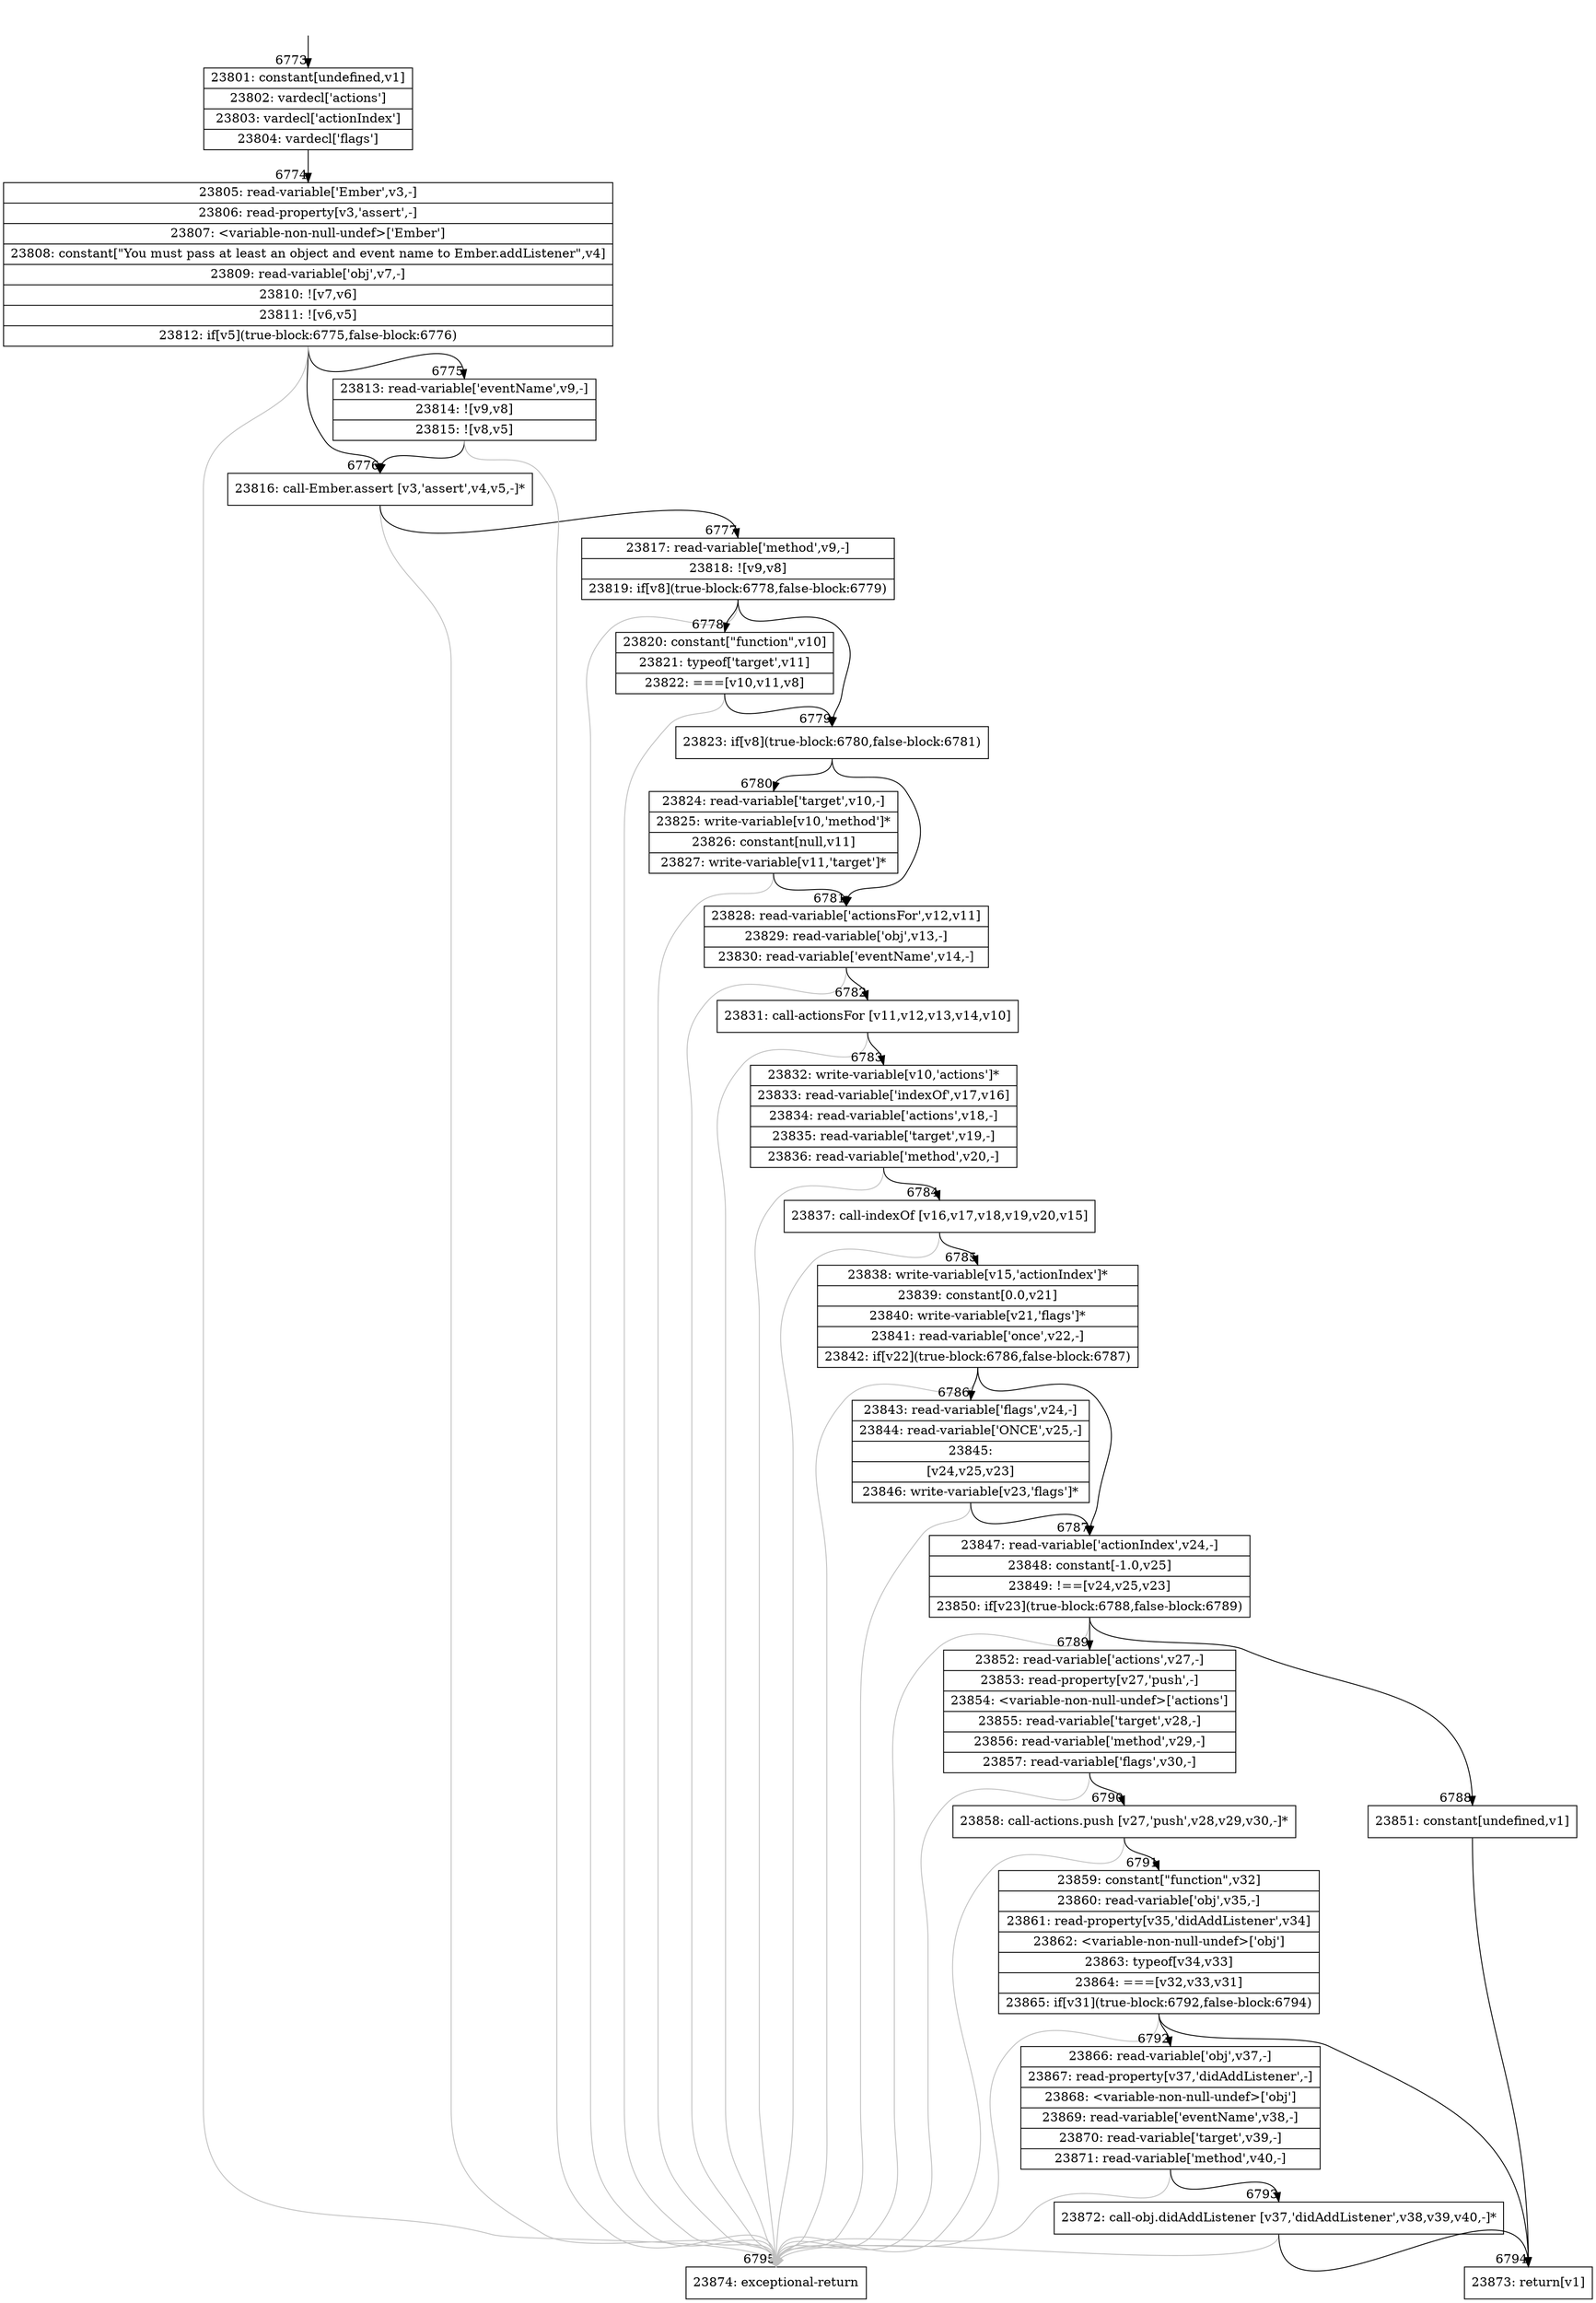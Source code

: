 digraph {
rankdir="TD"
BB_entry560[shape=none,label=""];
BB_entry560 -> BB6773 [tailport=s, headport=n, headlabel="    6773"]
BB6773 [shape=record label="{23801: constant[undefined,v1]|23802: vardecl['actions']|23803: vardecl['actionIndex']|23804: vardecl['flags']}" ] 
BB6773 -> BB6774 [tailport=s, headport=n, headlabel="      6774"]
BB6774 [shape=record label="{23805: read-variable['Ember',v3,-]|23806: read-property[v3,'assert',-]|23807: \<variable-non-null-undef\>['Ember']|23808: constant[\"You must pass at least an object and event name to Ember.addListener\",v4]|23809: read-variable['obj',v7,-]|23810: ![v7,v6]|23811: ![v6,v5]|23812: if[v5](true-block:6775,false-block:6776)}" ] 
BB6774 -> BB6776 [tailport=s, headport=n, headlabel="      6776"]
BB6774 -> BB6775 [tailport=s, headport=n, headlabel="      6775"]
BB6774 -> BB6795 [tailport=s, headport=n, color=gray, headlabel="      6795"]
BB6775 [shape=record label="{23813: read-variable['eventName',v9,-]|23814: ![v9,v8]|23815: ![v8,v5]}" ] 
BB6775 -> BB6776 [tailport=s, headport=n]
BB6775 -> BB6795 [tailport=s, headport=n, color=gray]
BB6776 [shape=record label="{23816: call-Ember.assert [v3,'assert',v4,v5,-]*}" ] 
BB6776 -> BB6777 [tailport=s, headport=n, headlabel="      6777"]
BB6776 -> BB6795 [tailport=s, headport=n, color=gray]
BB6777 [shape=record label="{23817: read-variable['method',v9,-]|23818: ![v9,v8]|23819: if[v8](true-block:6778,false-block:6779)}" ] 
BB6777 -> BB6779 [tailport=s, headport=n, headlabel="      6779"]
BB6777 -> BB6778 [tailport=s, headport=n, headlabel="      6778"]
BB6777 -> BB6795 [tailport=s, headport=n, color=gray]
BB6778 [shape=record label="{23820: constant[\"function\",v10]|23821: typeof['target',v11]|23822: ===[v10,v11,v8]}" ] 
BB6778 -> BB6779 [tailport=s, headport=n]
BB6778 -> BB6795 [tailport=s, headport=n, color=gray]
BB6779 [shape=record label="{23823: if[v8](true-block:6780,false-block:6781)}" ] 
BB6779 -> BB6780 [tailport=s, headport=n, headlabel="      6780"]
BB6779 -> BB6781 [tailport=s, headport=n, headlabel="      6781"]
BB6780 [shape=record label="{23824: read-variable['target',v10,-]|23825: write-variable[v10,'method']*|23826: constant[null,v11]|23827: write-variable[v11,'target']*}" ] 
BB6780 -> BB6781 [tailport=s, headport=n]
BB6780 -> BB6795 [tailport=s, headport=n, color=gray]
BB6781 [shape=record label="{23828: read-variable['actionsFor',v12,v11]|23829: read-variable['obj',v13,-]|23830: read-variable['eventName',v14,-]}" ] 
BB6781 -> BB6782 [tailport=s, headport=n, headlabel="      6782"]
BB6781 -> BB6795 [tailport=s, headport=n, color=gray]
BB6782 [shape=record label="{23831: call-actionsFor [v11,v12,v13,v14,v10]}" ] 
BB6782 -> BB6783 [tailport=s, headport=n, headlabel="      6783"]
BB6782 -> BB6795 [tailport=s, headport=n, color=gray]
BB6783 [shape=record label="{23832: write-variable[v10,'actions']*|23833: read-variable['indexOf',v17,v16]|23834: read-variable['actions',v18,-]|23835: read-variable['target',v19,-]|23836: read-variable['method',v20,-]}" ] 
BB6783 -> BB6784 [tailport=s, headport=n, headlabel="      6784"]
BB6783 -> BB6795 [tailport=s, headport=n, color=gray]
BB6784 [shape=record label="{23837: call-indexOf [v16,v17,v18,v19,v20,v15]}" ] 
BB6784 -> BB6785 [tailport=s, headport=n, headlabel="      6785"]
BB6784 -> BB6795 [tailport=s, headport=n, color=gray]
BB6785 [shape=record label="{23838: write-variable[v15,'actionIndex']*|23839: constant[0.0,v21]|23840: write-variable[v21,'flags']*|23841: read-variable['once',v22,-]|23842: if[v22](true-block:6786,false-block:6787)}" ] 
BB6785 -> BB6786 [tailport=s, headport=n, headlabel="      6786"]
BB6785 -> BB6787 [tailport=s, headport=n, headlabel="      6787"]
BB6785 -> BB6795 [tailport=s, headport=n, color=gray]
BB6786 [shape=record label="{23843: read-variable['flags',v24,-]|23844: read-variable['ONCE',v25,-]|23845: |[v24,v25,v23]|23846: write-variable[v23,'flags']*}" ] 
BB6786 -> BB6787 [tailport=s, headport=n]
BB6786 -> BB6795 [tailport=s, headport=n, color=gray]
BB6787 [shape=record label="{23847: read-variable['actionIndex',v24,-]|23848: constant[-1.0,v25]|23849: !==[v24,v25,v23]|23850: if[v23](true-block:6788,false-block:6789)}" ] 
BB6787 -> BB6788 [tailport=s, headport=n, headlabel="      6788"]
BB6787 -> BB6789 [tailport=s, headport=n, headlabel="      6789"]
BB6787 -> BB6795 [tailport=s, headport=n, color=gray]
BB6788 [shape=record label="{23851: constant[undefined,v1]}" ] 
BB6788 -> BB6794 [tailport=s, headport=n, headlabel="      6794"]
BB6789 [shape=record label="{23852: read-variable['actions',v27,-]|23853: read-property[v27,'push',-]|23854: \<variable-non-null-undef\>['actions']|23855: read-variable['target',v28,-]|23856: read-variable['method',v29,-]|23857: read-variable['flags',v30,-]}" ] 
BB6789 -> BB6790 [tailport=s, headport=n, headlabel="      6790"]
BB6789 -> BB6795 [tailport=s, headport=n, color=gray]
BB6790 [shape=record label="{23858: call-actions.push [v27,'push',v28,v29,v30,-]*}" ] 
BB6790 -> BB6791 [tailport=s, headport=n, headlabel="      6791"]
BB6790 -> BB6795 [tailport=s, headport=n, color=gray]
BB6791 [shape=record label="{23859: constant[\"function\",v32]|23860: read-variable['obj',v35,-]|23861: read-property[v35,'didAddListener',v34]|23862: \<variable-non-null-undef\>['obj']|23863: typeof[v34,v33]|23864: ===[v32,v33,v31]|23865: if[v31](true-block:6792,false-block:6794)}" ] 
BB6791 -> BB6792 [tailport=s, headport=n, headlabel="      6792"]
BB6791 -> BB6794 [tailport=s, headport=n]
BB6791 -> BB6795 [tailport=s, headport=n, color=gray]
BB6792 [shape=record label="{23866: read-variable['obj',v37,-]|23867: read-property[v37,'didAddListener',-]|23868: \<variable-non-null-undef\>['obj']|23869: read-variable['eventName',v38,-]|23870: read-variable['target',v39,-]|23871: read-variable['method',v40,-]}" ] 
BB6792 -> BB6793 [tailport=s, headport=n, headlabel="      6793"]
BB6792 -> BB6795 [tailport=s, headport=n, color=gray]
BB6793 [shape=record label="{23872: call-obj.didAddListener [v37,'didAddListener',v38,v39,v40,-]*}" ] 
BB6793 -> BB6794 [tailport=s, headport=n]
BB6793 -> BB6795 [tailport=s, headport=n, color=gray]
BB6794 [shape=record label="{23873: return[v1]}" ] 
BB6795 [shape=record label="{23874: exceptional-return}" ] 
//#$~ 12700
}
